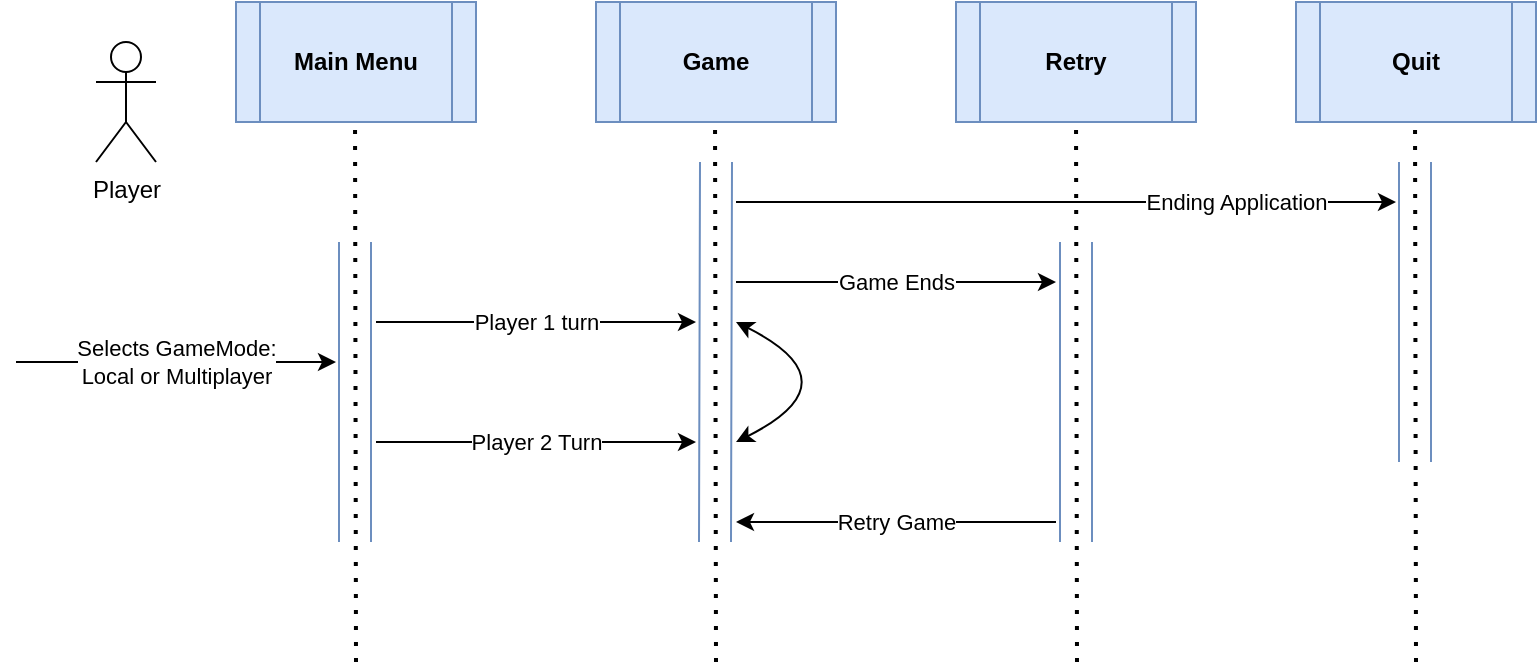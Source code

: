 <mxfile version="14.7.6" type="device"><diagram id="FVmBDqntua_jKVG7JXzO" name="Page-1"><mxGraphModel dx="1422" dy="762" grid="1" gridSize="10" guides="1" tooltips="1" connect="1" arrows="1" fold="1" page="1" pageScale="1" pageWidth="827" pageHeight="1169" math="0" shadow="0"><root><mxCell id="0"/><mxCell id="1" parent="0"/><mxCell id="KohrAne_nGtyVhFztnjP-15" value="" style="endArrow=none;dashed=1;html=1;dashPattern=1 3;strokeWidth=2;" parent="1" edge="1"><mxGeometry width="50" height="50" relative="1" as="geometry"><mxPoint x="650.5" y="450" as="sourcePoint"/><mxPoint x="650" y="170" as="targetPoint"/></mxGeometry></mxCell><mxCell id="KohrAne_nGtyVhFztnjP-17" value="" style="endArrow=none;dashed=1;html=1;dashPattern=1 3;strokeWidth=2;" parent="1" edge="1"><mxGeometry width="50" height="50" relative="1" as="geometry"><mxPoint x="820" y="450" as="sourcePoint"/><mxPoint x="819.5" y="170" as="targetPoint"/></mxGeometry></mxCell><mxCell id="KohrAne_nGtyVhFztnjP-12" value="" style="endArrow=none;dashed=1;html=1;dashPattern=1 3;strokeWidth=2;" parent="1" edge="1"><mxGeometry width="50" height="50" relative="1" as="geometry"><mxPoint x="470" y="450" as="sourcePoint"/><mxPoint x="469.5" y="170" as="targetPoint"/></mxGeometry></mxCell><mxCell id="KohrAne_nGtyVhFztnjP-10" value="" style="endArrow=none;dashed=1;html=1;dashPattern=1 3;strokeWidth=2;" parent="1" edge="1"><mxGeometry width="50" height="50" relative="1" as="geometry"><mxPoint x="290" y="450" as="sourcePoint"/><mxPoint x="289.5" y="170" as="targetPoint"/></mxGeometry></mxCell><mxCell id="KohrAne_nGtyVhFztnjP-1" value="Player" style="shape=umlActor;verticalLabelPosition=bottom;verticalAlign=top;html=1;outlineConnect=0;" parent="1" vertex="1"><mxGeometry x="160" y="140" width="30" height="60" as="geometry"/></mxCell><mxCell id="KohrAne_nGtyVhFztnjP-5" value="Main Menu" style="shape=process;whiteSpace=wrap;html=1;backgroundOutline=1;fillColor=#dae8fc;strokeColor=#6c8ebf;fontStyle=1" parent="1" vertex="1"><mxGeometry x="230" y="120" width="120" height="60" as="geometry"/></mxCell><mxCell id="KohrAne_nGtyVhFztnjP-6" value="Game" style="shape=process;whiteSpace=wrap;html=1;backgroundOutline=1;fillColor=#dae8fc;strokeColor=#6c8ebf;fontStyle=1" parent="1" vertex="1"><mxGeometry x="410" y="120" width="120" height="60" as="geometry"/></mxCell><mxCell id="KohrAne_nGtyVhFztnjP-7" value="Retry" style="shape=process;whiteSpace=wrap;html=1;backgroundOutline=1;fillColor=#dae8fc;strokeColor=#6c8ebf;fontStyle=1" parent="1" vertex="1"><mxGeometry x="590" y="120" width="120" height="60" as="geometry"/></mxCell><mxCell id="KohrAne_nGtyVhFztnjP-8" value="Quit" style="shape=process;whiteSpace=wrap;html=1;backgroundOutline=1;fillColor=#dae8fc;strokeColor=#6c8ebf;fontStyle=1" parent="1" vertex="1"><mxGeometry x="760" y="120" width="120" height="60" as="geometry"/></mxCell><mxCell id="KohrAne_nGtyVhFztnjP-9" value="" style="shape=link;html=1;fillColor=#dae8fc;labelBackgroundColor=#0000FF;strokeColor=#6c8ebf;width=16;" parent="1" edge="1"><mxGeometry width="100" relative="1" as="geometry"><mxPoint x="289.5" y="240" as="sourcePoint"/><mxPoint x="289.5" y="390" as="targetPoint"/></mxGeometry></mxCell><mxCell id="KohrAne_nGtyVhFztnjP-11" value="" style="shape=link;html=1;fillColor=#dae8fc;labelBackgroundColor=#0000FF;strokeColor=#6c8ebf;width=16;" parent="1" edge="1"><mxGeometry width="100" relative="1" as="geometry"><mxPoint x="289.5" y="240" as="sourcePoint"/><mxPoint x="289.5" y="390" as="targetPoint"/></mxGeometry></mxCell><mxCell id="KohrAne_nGtyVhFztnjP-13" value="" style="shape=link;html=1;fillColor=#dae8fc;labelBackgroundColor=#0000FF;strokeColor=#6c8ebf;width=16;" parent="1" edge="1"><mxGeometry width="100" relative="1" as="geometry"><mxPoint x="470" y="200" as="sourcePoint"/><mxPoint x="469.5" y="390" as="targetPoint"/></mxGeometry></mxCell><mxCell id="KohrAne_nGtyVhFztnjP-16" value="" style="shape=link;html=1;fillColor=#dae8fc;labelBackgroundColor=#0000FF;strokeColor=#6c8ebf;width=16;" parent="1" edge="1"><mxGeometry width="100" relative="1" as="geometry"><mxPoint x="650" y="240" as="sourcePoint"/><mxPoint x="650" y="390" as="targetPoint"/></mxGeometry></mxCell><mxCell id="KohrAne_nGtyVhFztnjP-18" value="" style="shape=link;html=1;fillColor=#dae8fc;labelBackgroundColor=#0000FF;strokeColor=#6c8ebf;width=16;" parent="1" edge="1"><mxGeometry width="100" relative="1" as="geometry"><mxPoint x="819.5" y="200" as="sourcePoint"/><mxPoint x="819.5" y="350" as="targetPoint"/></mxGeometry></mxCell><mxCell id="KohrAne_nGtyVhFztnjP-19" value="Selects GameMode:&lt;br&gt;Local or Multiplayer" style="endArrow=classic;html=1;labelBackgroundColor=#FFFFFF;strokeColor=#000000;" parent="1" edge="1"><mxGeometry width="50" height="50" relative="1" as="geometry"><mxPoint x="120" y="300" as="sourcePoint"/><mxPoint x="280" y="300" as="targetPoint"/><Array as="points"><mxPoint x="220" y="300"/></Array></mxGeometry></mxCell><mxCell id="KohrAne_nGtyVhFztnjP-21" value="Player 1 turn" style="endArrow=classic;html=1;labelBackgroundColor=#FFFFFF;strokeColor=#000000;" parent="1" edge="1"><mxGeometry width="50" height="50" relative="1" as="geometry"><mxPoint x="300" y="280" as="sourcePoint"/><mxPoint x="460" y="280" as="targetPoint"/><Array as="points"><mxPoint x="400" y="280"/></Array></mxGeometry></mxCell><mxCell id="KohrAne_nGtyVhFztnjP-22" value="" style="curved=1;endArrow=classic;html=1;labelBackgroundColor=#FFFFFF;strokeColor=#000000;startArrow=classic;startFill=1;" parent="1" edge="1"><mxGeometry width="50" height="50" relative="1" as="geometry"><mxPoint x="480" y="340" as="sourcePoint"/><mxPoint x="480" y="280" as="targetPoint"/><Array as="points"><mxPoint x="540" y="310"/></Array></mxGeometry></mxCell><mxCell id="KohrAne_nGtyVhFztnjP-23" value="Player 2 Turn" style="endArrow=classic;html=1;labelBackgroundColor=#FFFFFF;strokeColor=#000000;" parent="1" edge="1"><mxGeometry width="50" height="50" relative="1" as="geometry"><mxPoint x="300" y="340" as="sourcePoint"/><mxPoint x="460" y="340" as="targetPoint"/><Array as="points"><mxPoint x="400" y="340"/></Array></mxGeometry></mxCell><mxCell id="KohrAne_nGtyVhFztnjP-25" value="Game Ends" style="endArrow=classic;html=1;labelBackgroundColor=#FFFFFF;strokeColor=#000000;" parent="1" edge="1"><mxGeometry width="50" height="50" relative="1" as="geometry"><mxPoint x="480" y="260" as="sourcePoint"/><mxPoint x="640" y="260" as="targetPoint"/><Array as="points"><mxPoint x="580" y="260"/></Array></mxGeometry></mxCell><mxCell id="KohrAne_nGtyVhFztnjP-26" value="Retry Game" style="endArrow=none;html=1;labelBackgroundColor=#FFFFFF;strokeColor=#000000;startArrow=classic;startFill=1;endFill=0;" parent="1" edge="1"><mxGeometry width="50" height="50" relative="1" as="geometry"><mxPoint x="480" y="380" as="sourcePoint"/><mxPoint x="640" y="380" as="targetPoint"/><Array as="points"><mxPoint x="580" y="380"/></Array></mxGeometry></mxCell><mxCell id="KohrAne_nGtyVhFztnjP-27" value="Ending Application" style="endArrow=classic;html=1;labelBackgroundColor=#FFFFFF;strokeColor=#000000;" parent="1" edge="1"><mxGeometry x="0.515" width="50" height="50" relative="1" as="geometry"><mxPoint x="480" y="220" as="sourcePoint"/><mxPoint x="810" y="220" as="targetPoint"/><Array as="points"><mxPoint x="580" y="220"/></Array><mxPoint as="offset"/></mxGeometry></mxCell></root></mxGraphModel></diagram></mxfile>
